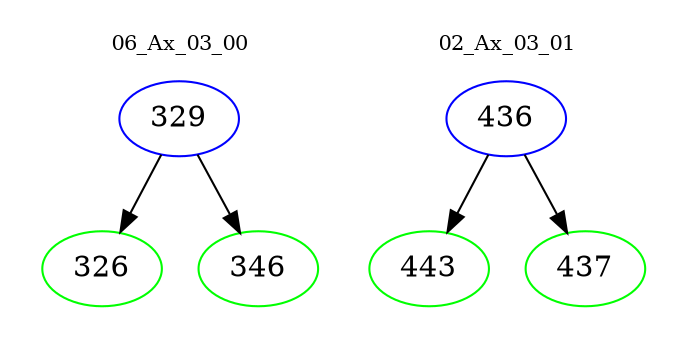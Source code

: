 digraph{
subgraph cluster_0 {
color = white
label = "06_Ax_03_00";
fontsize=10;
T0_329 [label="329", color="blue"]
T0_329 -> T0_326 [color="black"]
T0_326 [label="326", color="green"]
T0_329 -> T0_346 [color="black"]
T0_346 [label="346", color="green"]
}
subgraph cluster_1 {
color = white
label = "02_Ax_03_01";
fontsize=10;
T1_436 [label="436", color="blue"]
T1_436 -> T1_443 [color="black"]
T1_443 [label="443", color="green"]
T1_436 -> T1_437 [color="black"]
T1_437 [label="437", color="green"]
}
}
